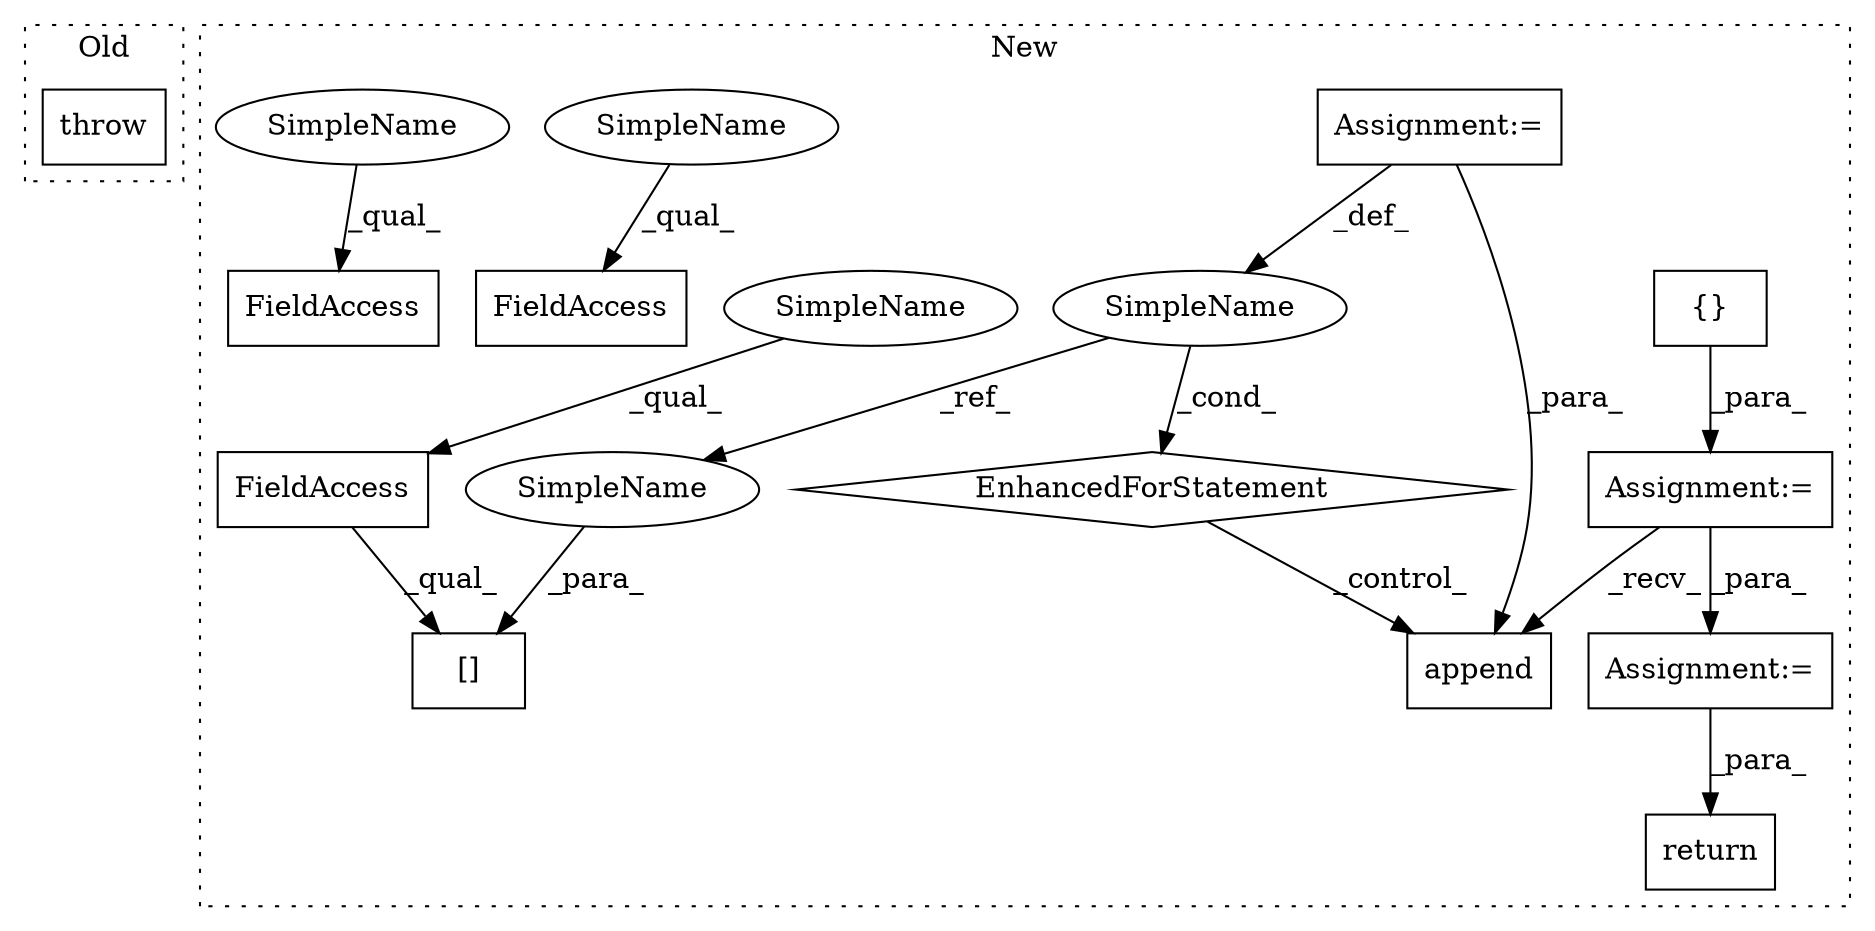 digraph G {
subgraph cluster0 {
1 [label="throw" a="53" s="3850" l="6" shape="box"];
label = "Old";
style="dotted";
}
subgraph cluster1 {
2 [label="append" a="32" s="4128,4172" l="7,1" shape="box"];
3 [label="Assignment:=" a="7" s="3902" l="1" shape="box"];
4 [label="{}" a="4" s="3926" l="2" shape="box"];
5 [label="EnhancedForStatement" a="70" s="3934,4033" l="63,2" shape="diamond"];
6 [label="Assignment:=" a="7" s="3934,4033" l="63,2" shape="box"];
7 [label="SimpleName" a="42" s="4001" l="1" shape="ellipse"];
8 [label="return" a="41" s="4324" l="7" shape="box"];
9 [label="[]" a="2" s="4212,4227" l="14,1" shape="box"];
10 [label="FieldAccess" a="22" s="4212" l="13" shape="box"];
11 [label="FieldAccess" a="22" s="4256" l="8" shape="box"];
12 [label="FieldAccess" a="22" s="4012" l="13" shape="box"];
13 [label="Assignment:=" a="7" s="4255" l="1" shape="box"];
14 [label="SimpleName" a="42" s="4212" l="4" shape="ellipse"];
15 [label="SimpleName" a="42" s="4012" l="4" shape="ellipse"];
16 [label="SimpleName" a="42" s="4256" l="4" shape="ellipse"];
17 [label="SimpleName" a="42" s="4226" l="1" shape="ellipse"];
label = "New";
style="dotted";
}
3 -> 13 [label="_para_"];
3 -> 2 [label="_recv_"];
4 -> 3 [label="_para_"];
5 -> 2 [label="_control_"];
6 -> 7 [label="_def_"];
6 -> 2 [label="_para_"];
7 -> 5 [label="_cond_"];
7 -> 17 [label="_ref_"];
10 -> 9 [label="_qual_"];
13 -> 8 [label="_para_"];
14 -> 10 [label="_qual_"];
15 -> 12 [label="_qual_"];
16 -> 11 [label="_qual_"];
17 -> 9 [label="_para_"];
}